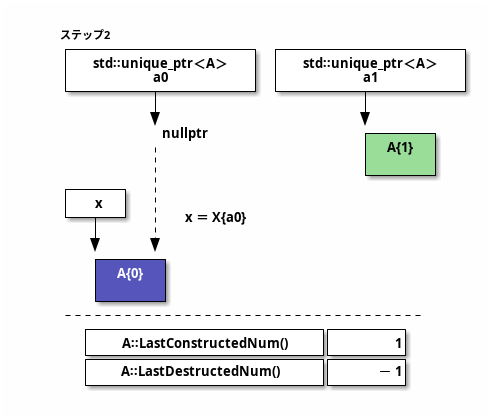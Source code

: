 @startditaa
    ステップ2
    +------------------+ +------------------+
    |std꞉꞉unique_ptr＜A＞| |std꞉꞉unique_ptr＜A＞|
    |        a0        | |        a1        |
    +--------+---------+ +--------+---------+
             |                    |
             V                    v
             nullptr              +------+
             |                    | A{1} |
             |                    | cGRE |
             :                    +------+
    +-----+  |
    |  x  |  |
    +--+--+  | x ＝ X{a0}
       |     |
       V     v
       +------+
       | A{0} |
       | cBLU |
       +------+

    -=-----------------------------------
      +-----------------------+-------+
      |A꞉꞉LastConstructedNum()|      1|
      +-----------------------+-------+
      |A꞉꞉LastDestructedNum() |     -1|
      +-----------------------+-------+
@endditaa
